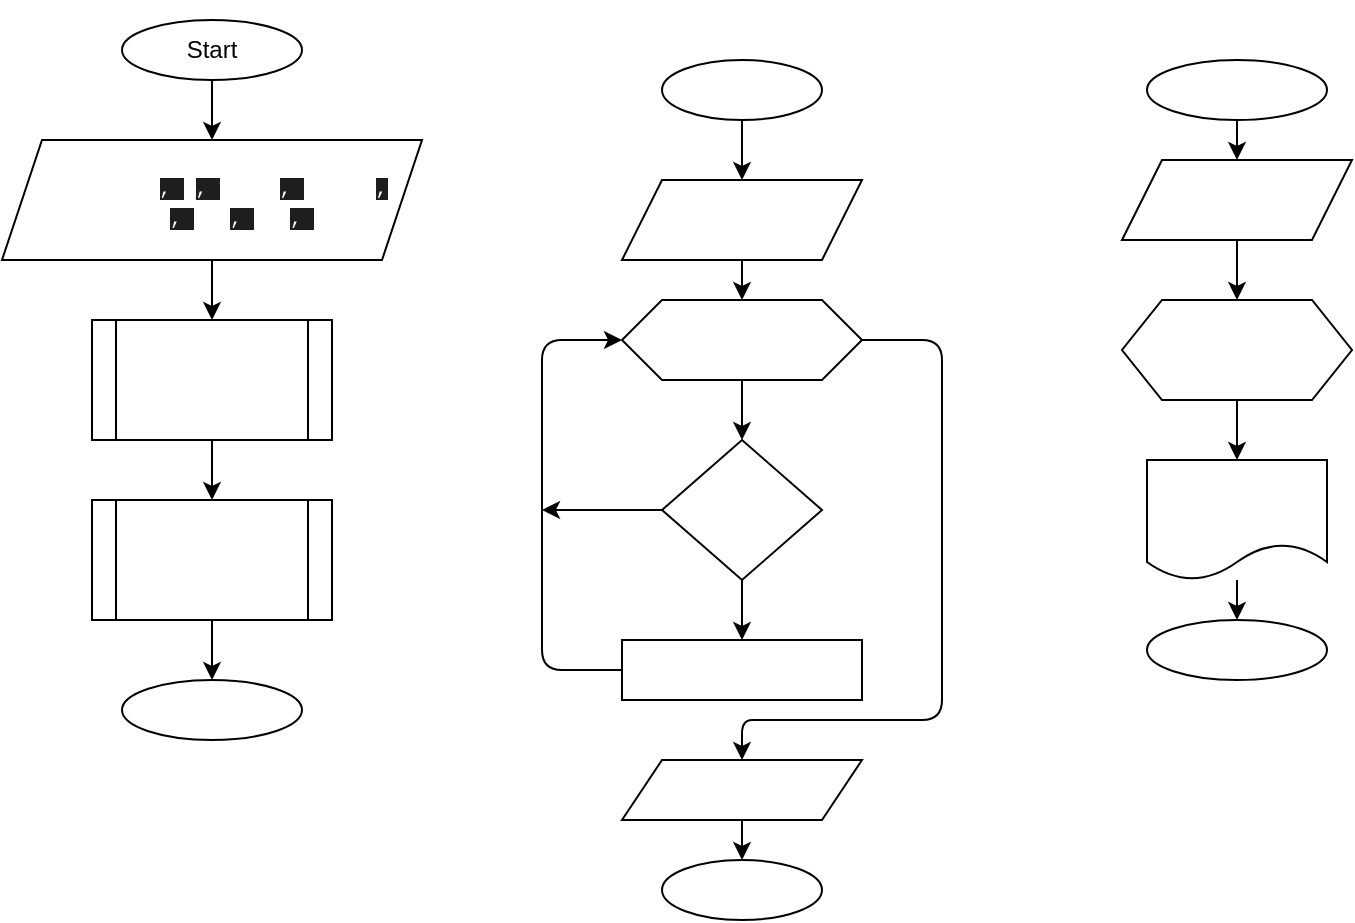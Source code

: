 <mxfile>
    <diagram id="XMEFk3Etr33wiIDSpuwu" name="Страница 1">
        <mxGraphModel dx="564" dy="437" grid="1" gridSize="10" guides="1" tooltips="1" connect="1" arrows="1" fold="1" page="1" pageScale="1" pageWidth="827" pageHeight="1169" math="0" shadow="0">
            <root>
                <mxCell id="0"/>
                <mxCell id="1" parent="0"/>
                <mxCell id="6" value="" style="edgeStyle=none;html=1;fontSize=10;fontColor=#FFFFFF;" edge="1" parent="1" source="2" target="4">
                    <mxGeometry relative="1" as="geometry"/>
                </mxCell>
                <mxCell id="2" value="Start" style="ellipse;whiteSpace=wrap;html=1;" vertex="1" parent="1">
                    <mxGeometry x="160" y="10" width="90" height="30" as="geometry"/>
                </mxCell>
                <mxCell id="23" value="" style="edgeStyle=none;html=1;fontSize=10;fontColor=#FFFFFF;" edge="1" parent="1" source="4" target="15">
                    <mxGeometry relative="1" as="geometry"/>
                </mxCell>
                <mxCell id="4" value="&lt;font style=&quot;font-size: 10px&quot; color=&quot;#ffffff&quot;&gt;array=[&lt;span style=&quot;font-family: &amp;#34;consolas&amp;#34; , &amp;#34;courier new&amp;#34; , monospace&quot;&gt;Hello&lt;/span&gt;&lt;span style=&quot;background-color: rgb(30 , 30 , 30) ; font-family: &amp;#34;consolas&amp;#34; , &amp;#34;courier new&amp;#34; , monospace&quot;&gt;, &lt;/span&gt;&lt;span style=&quot;font-family: &amp;#34;consolas&amp;#34; , &amp;#34;courier new&amp;#34; , monospace&quot;&gt;2&lt;/span&gt;&lt;span style=&quot;background-color: rgb(30 , 30 , 30) ; font-family: &amp;#34;consolas&amp;#34; , &amp;#34;courier new&amp;#34; , monospace&quot;&gt;, &lt;/span&gt;&lt;span style=&quot;font-family: &amp;#34;consolas&amp;#34; , &amp;#34;courier new&amp;#34; , monospace&quot;&gt;world&lt;/span&gt;&lt;span style=&quot;background-color: rgb(30 , 30 , 30) ; font-family: &amp;#34;consolas&amp;#34; , &amp;#34;courier new&amp;#34; , monospace&quot;&gt;, &lt;/span&gt;&lt;span style=&quot;font-family: &amp;#34;consolas&amp;#34; , &amp;#34;courier new&amp;#34; , monospace&quot;&gt;Russia&lt;/span&gt;&lt;span style=&quot;background-color: rgb(30 , 30 , 30) ; font-family: &amp;#34;consolas&amp;#34; , &amp;#34;courier new&amp;#34; , monospace&quot;&gt;, &lt;/span&gt;&lt;span style=&quot;font-family: &amp;#34;consolas&amp;#34; , &amp;#34;courier new&amp;#34; , monospace&quot;&gt;computer&lt;/span&gt;&lt;span style=&quot;background-color: rgb(30 , 30 , 30) ; font-family: &amp;#34;consolas&amp;#34; , &amp;#34;courier new&amp;#34; , monospace&quot;&gt;, &lt;/span&gt;&lt;span style=&quot;font-family: &amp;#34;consolas&amp;#34; , &amp;#34;courier new&amp;#34; , monospace&quot;&gt;:-)&lt;/span&gt;&lt;span style=&quot;background-color: rgb(30 , 30 , 30) ; font-family: &amp;#34;consolas&amp;#34; , &amp;#34;courier new&amp;#34; , monospace&quot;&gt;, &lt;/span&gt;&lt;span style=&quot;font-family: &amp;#34;consolas&amp;#34; , &amp;#34;courier new&amp;#34; , monospace&quot;&gt;123&lt;/span&gt;&lt;span style=&quot;background-color: rgb(30 , 30 , 30) ; font-family: &amp;#34;consolas&amp;#34; , &amp;#34;courier new&amp;#34; , monospace&quot;&gt;, &lt;/span&gt;&lt;span style=&quot;font-family: &amp;#34;consolas&amp;#34; , &amp;#34;courier new&amp;#34; , monospace&quot;&gt;Hi]&lt;/span&gt;&lt;/font&gt;" style="shape=parallelogram;perimeter=parallelogramPerimeter;whiteSpace=wrap;html=1;fixedSize=1;" vertex="1" parent="1">
                    <mxGeometry x="100" y="70" width="210" height="60" as="geometry"/>
                </mxCell>
                <mxCell id="21" value="" style="edgeStyle=none;html=1;fontSize=10;fontColor=#FFFFFF;" edge="1" parent="1" source="11" target="13">
                    <mxGeometry relative="1" as="geometry"/>
                </mxCell>
                <mxCell id="11" value="PrintArray" style="shape=process;whiteSpace=wrap;html=1;backgroundOutline=1;fontSize=10;fontColor=#FFFFFF;" vertex="1" parent="1">
                    <mxGeometry x="145" y="250" width="120" height="60" as="geometry"/>
                </mxCell>
                <mxCell id="13" value="End" style="ellipse;whiteSpace=wrap;html=1;fontSize=10;fontColor=#FFFFFF;" vertex="1" parent="1">
                    <mxGeometry x="160" y="340" width="90" height="30" as="geometry"/>
                </mxCell>
                <mxCell id="25" value="" style="edgeStyle=none;html=1;fontSize=10;fontColor=#FFFFFF;" edge="1" parent="1" source="15" target="11">
                    <mxGeometry relative="1" as="geometry"/>
                </mxCell>
                <mxCell id="15" value="FillArray" style="shape=process;whiteSpace=wrap;html=1;backgroundOutline=1;fontSize=10;fontColor=#FFFFFF;" vertex="1" parent="1">
                    <mxGeometry x="145" y="160" width="120" height="60" as="geometry"/>
                </mxCell>
                <mxCell id="29" value="" style="edgeStyle=none;html=1;fontSize=10;fontColor=#FFFFFF;" edge="1" parent="1" source="27" target="28">
                    <mxGeometry relative="1" as="geometry"/>
                </mxCell>
                <mxCell id="27" value="Start" style="ellipse;whiteSpace=wrap;html=1;fontSize=10;fontColor=#FFFFFF;" vertex="1" parent="1">
                    <mxGeometry x="672.5" y="30" width="90" height="30" as="geometry"/>
                </mxCell>
                <mxCell id="31" value="" style="edgeStyle=none;html=1;fontSize=10;fontColor=#FFFFFF;startArrow=none;entryX=0.5;entryY=0;entryDx=0;entryDy=0;" edge="1" parent="1" source="32" target="33">
                    <mxGeometry relative="1" as="geometry">
                        <mxPoint x="715" y="220" as="targetPoint"/>
                    </mxGeometry>
                </mxCell>
                <mxCell id="37" value="" style="edgeStyle=none;html=1;fontSize=10;fontColor=#FFFFFF;" edge="1" parent="1" source="28" target="32">
                    <mxGeometry relative="1" as="geometry"/>
                </mxCell>
                <mxCell id="28" value="string[] array" style="shape=parallelogram;perimeter=parallelogramPerimeter;whiteSpace=wrap;html=1;fixedSize=1;fontSize=10;fontColor=#FFFFFF;" vertex="1" parent="1">
                    <mxGeometry x="660" y="80" width="115" height="40" as="geometry"/>
                </mxCell>
                <mxCell id="36" value="" style="edgeStyle=none;html=1;fontSize=10;fontColor=#FFFFFF;" edge="1" parent="1" source="33" target="35">
                    <mxGeometry relative="1" as="geometry"/>
                </mxCell>
                <mxCell id="33" value="print: array[i]+ &quot; &quot;" style="shape=document;whiteSpace=wrap;html=1;boundedLbl=1;fontSize=10;fontColor=#FFFFFF;" vertex="1" parent="1">
                    <mxGeometry x="672.5" y="230" width="90" height="60" as="geometry"/>
                </mxCell>
                <mxCell id="32" value="i=0; i&amp;lt;array.Length: i++" style="shape=hexagon;perimeter=hexagonPerimeter2;whiteSpace=wrap;html=1;fixedSize=1;fontSize=10;fontColor=#FFFFFF;" vertex="1" parent="1">
                    <mxGeometry x="660" y="150" width="115" height="50" as="geometry"/>
                </mxCell>
                <mxCell id="35" value="End" style="ellipse;whiteSpace=wrap;html=1;fontSize=10;fontColor=#FFFFFF;" vertex="1" parent="1">
                    <mxGeometry x="672.5" y="310" width="90" height="30" as="geometry"/>
                </mxCell>
                <mxCell id="38" value="PrintArray" style="text;html=1;align=center;verticalAlign=middle;resizable=0;points=[];autosize=1;strokeColor=none;fillColor=none;fontSize=10;fontColor=#FFFFFF;" vertex="1" parent="1">
                    <mxGeometry x="687.5" width="60" height="20" as="geometry"/>
                </mxCell>
                <mxCell id="39" value="FillArray" style="text;html=1;align=center;verticalAlign=middle;resizable=0;points=[];autosize=1;strokeColor=none;fillColor=none;fontSize=10;fontColor=#FFFFFF;" vertex="1" parent="1">
                    <mxGeometry x="445" width="50" height="20" as="geometry"/>
                </mxCell>
                <mxCell id="42" value="" style="edgeStyle=none;html=1;fontSize=10;fontColor=#FFFFFF;" edge="1" parent="1" source="40" target="41">
                    <mxGeometry relative="1" as="geometry"/>
                </mxCell>
                <mxCell id="40" value="Start" style="ellipse;whiteSpace=wrap;html=1;fontSize=10;fontColor=#FFFFFF;" vertex="1" parent="1">
                    <mxGeometry x="430" y="30" width="80" height="30" as="geometry"/>
                </mxCell>
                <mxCell id="44" value="" style="edgeStyle=none;html=1;fontSize=10;fontColor=#FFFFFF;" edge="1" parent="1" source="41" target="43">
                    <mxGeometry relative="1" as="geometry"/>
                </mxCell>
                <mxCell id="41" value="string[] array&lt;br&gt;string[] newArray&lt;br&gt;count=0" style="shape=parallelogram;perimeter=parallelogramPerimeter;whiteSpace=wrap;html=1;fixedSize=1;fontSize=10;fontColor=#FFFFFF;" vertex="1" parent="1">
                    <mxGeometry x="410" y="90" width="120" height="40" as="geometry"/>
                </mxCell>
                <mxCell id="46" value="" style="edgeStyle=none;html=1;fontSize=10;fontColor=#FFFFFF;" edge="1" parent="1" source="43" target="45">
                    <mxGeometry relative="1" as="geometry"/>
                </mxCell>
                <mxCell id="66" style="edgeStyle=none;html=1;fontSize=10;fontColor=#FFFFFF;entryX=0.5;entryY=0;entryDx=0;entryDy=0;" edge="1" parent="1" source="43" target="65">
                    <mxGeometry relative="1" as="geometry">
                        <Array as="points">
                            <mxPoint x="570" y="170"/>
                            <mxPoint x="570" y="280"/>
                            <mxPoint x="570" y="360"/>
                            <mxPoint x="550" y="360"/>
                            <mxPoint x="510" y="360"/>
                            <mxPoint x="490" y="360"/>
                            <mxPoint x="470" y="360"/>
                        </Array>
                    </mxGeometry>
                </mxCell>
                <mxCell id="43" value="i=0; i&amp;lt;array.Legth; i++" style="shape=hexagon;perimeter=hexagonPerimeter2;whiteSpace=wrap;html=1;fixedSize=1;fontSize=10;fontColor=#FFFFFF;" vertex="1" parent="1">
                    <mxGeometry x="410" y="150" width="120" height="40" as="geometry"/>
                </mxCell>
                <mxCell id="48" value="" style="edgeStyle=none;html=1;fontSize=10;fontColor=#FFFFFF;" edge="1" parent="1" source="45" target="47">
                    <mxGeometry relative="1" as="geometry"/>
                </mxCell>
                <mxCell id="67" style="edgeStyle=none;html=1;fontSize=10;fontColor=#FFFFFF;" edge="1" parent="1" source="45">
                    <mxGeometry relative="1" as="geometry">
                        <mxPoint x="370" y="255" as="targetPoint"/>
                    </mxGeometry>
                </mxCell>
                <mxCell id="45" value="array[i]&amp;lt;=3" style="rhombus;whiteSpace=wrap;html=1;fontSize=10;fontColor=#FFFFFF;" vertex="1" parent="1">
                    <mxGeometry x="430" y="220" width="80" height="70" as="geometry"/>
                </mxCell>
                <mxCell id="55" style="edgeStyle=none;html=1;fontSize=10;fontColor=#FFFFFF;" edge="1" parent="1">
                    <mxGeometry relative="1" as="geometry">
                        <mxPoint x="400" y="335" as="targetPoint"/>
                        <mxPoint x="400" y="335" as="sourcePoint"/>
                    </mxGeometry>
                </mxCell>
                <mxCell id="47" value="newArray[count]=array[i]&amp;nbsp;&lt;br&gt;count++" style="whiteSpace=wrap;html=1;fontSize=10;fontColor=#FFFFFF;" vertex="1" parent="1">
                    <mxGeometry x="410" y="320" width="120" height="30" as="geometry"/>
                </mxCell>
                <mxCell id="49" value="Yes" style="text;html=1;align=center;verticalAlign=middle;resizable=0;points=[];autosize=1;strokeColor=none;fillColor=none;fontSize=10;fontColor=#FFFFFF;" vertex="1" parent="1">
                    <mxGeometry x="435" y="290" width="30" height="20" as="geometry"/>
                </mxCell>
                <mxCell id="56" style="edgeStyle=none;html=1;entryX=0;entryY=0.5;entryDx=0;entryDy=0;fontSize=10;fontColor=#FFFFFF;exitX=0;exitY=0.5;exitDx=0;exitDy=0;" edge="1" parent="1" source="47" target="43">
                    <mxGeometry relative="1" as="geometry">
                        <mxPoint x="410" y="395" as="sourcePoint"/>
                        <Array as="points">
                            <mxPoint x="370" y="335"/>
                            <mxPoint x="370" y="290"/>
                            <mxPoint x="370" y="170"/>
                        </Array>
                    </mxGeometry>
                </mxCell>
                <mxCell id="58" value="No" style="text;html=1;align=center;verticalAlign=middle;resizable=0;points=[];autosize=1;strokeColor=none;fillColor=none;fontSize=10;fontColor=#FFFFFF;" vertex="1" parent="1">
                    <mxGeometry x="399" y="230" width="30" height="20" as="geometry"/>
                </mxCell>
                <mxCell id="70" value="" style="edgeStyle=none;html=1;fontSize=10;fontColor=#FFFFFF;" edge="1" parent="1" source="65" target="69">
                    <mxGeometry relative="1" as="geometry"/>
                </mxCell>
                <mxCell id="65" value="newArray" style="shape=parallelogram;perimeter=parallelogramPerimeter;whiteSpace=wrap;html=1;fixedSize=1;fontSize=10;fontColor=#FFFFFF;" vertex="1" parent="1">
                    <mxGeometry x="410" y="380" width="120" height="30" as="geometry"/>
                </mxCell>
                <mxCell id="69" value="End" style="ellipse;whiteSpace=wrap;html=1;fontSize=10;fontColor=#FFFFFF;" vertex="1" parent="1">
                    <mxGeometry x="430" y="430" width="80" height="30" as="geometry"/>
                </mxCell>
                <mxCell id="71" value="Yes" style="text;html=1;align=center;verticalAlign=middle;resizable=0;points=[];autosize=1;strokeColor=none;fillColor=none;fontSize=10;fontColor=#FFFFFF;" vertex="1" parent="1">
                    <mxGeometry x="435" y="190" width="30" height="20" as="geometry"/>
                </mxCell>
                <mxCell id="72" value="No" style="text;html=1;align=center;verticalAlign=middle;resizable=0;points=[];autosize=1;strokeColor=none;fillColor=none;fontSize=10;fontColor=#FFFFFF;" vertex="1" parent="1">
                    <mxGeometry x="530" y="150" width="30" height="20" as="geometry"/>
                </mxCell>
            </root>
        </mxGraphModel>
    </diagram>
</mxfile>